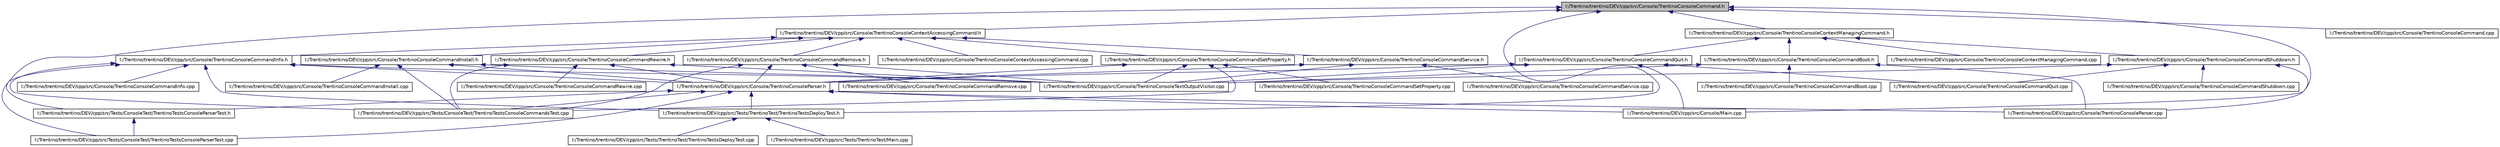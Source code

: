 digraph G
{
  edge [fontname="Helvetica",fontsize="10",labelfontname="Helvetica",labelfontsize="10"];
  node [fontname="Helvetica",fontsize="10",shape=record];
  Node1 [label="I:/Trentino/trentino/DEV/cpp/src/Console/TrentinoConsoleCommand.h",height=0.2,width=0.4,color="black", fillcolor="grey75", style="filled" fontcolor="black"];
  Node1 -> Node2 [dir="back",color="midnightblue",fontsize="10",style="solid",fontname="Helvetica"];
  Node2 [label="I:/Trentino/trentino/DEV/cpp/src/Console/Main.cpp",height=0.2,width=0.4,color="black", fillcolor="white", style="filled",URL="$_console_2_main_8cpp.html"];
  Node1 -> Node3 [dir="back",color="midnightblue",fontsize="10",style="solid",fontname="Helvetica"];
  Node3 [label="I:/Trentino/trentino/DEV/cpp/src/Console/TrentinoConsoleContextAccessingCommand.h",height=0.2,width=0.4,color="black", fillcolor="white", style="filled",URL="$_trentino_console_context_accessing_command_8h.html"];
  Node3 -> Node4 [dir="back",color="midnightblue",fontsize="10",style="solid",fontname="Helvetica"];
  Node4 [label="I:/Trentino/trentino/DEV/cpp/src/Console/TrentinoConsoleCommandInfo.h",height=0.2,width=0.4,color="black", fillcolor="white", style="filled",URL="$_trentino_console_command_info_8h.html"];
  Node4 -> Node5 [dir="back",color="midnightblue",fontsize="10",style="solid",fontname="Helvetica"];
  Node5 [label="I:/Trentino/trentino/DEV/cpp/src/Console/TrentinoConsoleParser.h",height=0.2,width=0.4,color="black", fillcolor="white", style="filled",URL="$_trentino_console_parser_8h.html"];
  Node5 -> Node2 [dir="back",color="midnightblue",fontsize="10",style="solid",fontname="Helvetica"];
  Node5 -> Node6 [dir="back",color="midnightblue",fontsize="10",style="solid",fontname="Helvetica"];
  Node6 [label="I:/Trentino/trentino/DEV/cpp/src/Console/TrentinoConsoleParser.cpp",height=0.2,width=0.4,color="black", fillcolor="white", style="filled",URL="$_trentino_console_parser_8cpp.html"];
  Node5 -> Node7 [dir="back",color="midnightblue",fontsize="10",style="solid",fontname="Helvetica"];
  Node7 [label="I:/Trentino/trentino/DEV/cpp/src/Tests/ConsoleTest/TrentinoTestsConsoleCommandsTest.cpp",height=0.2,width=0.4,color="black", fillcolor="white", style="filled",URL="$_trentino_tests_console_commands_test_8cpp.html"];
  Node5 -> Node8 [dir="back",color="midnightblue",fontsize="10",style="solid",fontname="Helvetica"];
  Node8 [label="I:/Trentino/trentino/DEV/cpp/src/Tests/ConsoleTest/TrentinoTestsConsoleParserTest.h",height=0.2,width=0.4,color="black", fillcolor="white", style="filled",URL="$_trentino_tests_console_parser_test_8h.html"];
  Node8 -> Node9 [dir="back",color="midnightblue",fontsize="10",style="solid",fontname="Helvetica"];
  Node9 [label="I:/Trentino/trentino/DEV/cpp/src/Tests/ConsoleTest/TrentinoTestsConsoleParserTest.cpp",height=0.2,width=0.4,color="black", fillcolor="white", style="filled",URL="$_trentino_tests_console_parser_test_8cpp.html"];
  Node5 -> Node9 [dir="back",color="midnightblue",fontsize="10",style="solid",fontname="Helvetica"];
  Node5 -> Node10 [dir="back",color="midnightblue",fontsize="10",style="solid",fontname="Helvetica"];
  Node10 [label="I:/Trentino/trentino/DEV/cpp/src/Tests/TrentinoTest/TrentinoTestsDeployTest.h",height=0.2,width=0.4,color="black", fillcolor="white", style="filled",URL="$_trentino_tests_deploy_test_8h.html"];
  Node10 -> Node11 [dir="back",color="midnightblue",fontsize="10",style="solid",fontname="Helvetica"];
  Node11 [label="I:/Trentino/trentino/DEV/cpp/src/Tests/TrentinoTest/Main.cpp",height=0.2,width=0.4,color="black", fillcolor="white", style="filled",URL="$_tests_2_trentino_test_2_main_8cpp.html"];
  Node10 -> Node12 [dir="back",color="midnightblue",fontsize="10",style="solid",fontname="Helvetica"];
  Node12 [label="I:/Trentino/trentino/DEV/cpp/src/Tests/TrentinoTest/TrentinoTestsDeployTest.cpp",height=0.2,width=0.4,color="black", fillcolor="white", style="filled",URL="$_trentino_tests_deploy_test_8cpp.html"];
  Node4 -> Node13 [dir="back",color="midnightblue",fontsize="10",style="solid",fontname="Helvetica"];
  Node13 [label="I:/Trentino/trentino/DEV/cpp/src/Console/TrentinoConsoleCommandInfo.cpp",height=0.2,width=0.4,color="black", fillcolor="white", style="filled",URL="$_trentino_console_command_info_8cpp.html"];
  Node4 -> Node14 [dir="back",color="midnightblue",fontsize="10",style="solid",fontname="Helvetica"];
  Node14 [label="I:/Trentino/trentino/DEV/cpp/src/Console/TrentinoConsoleTextOutputVisitor.cpp",height=0.2,width=0.4,color="black", fillcolor="white", style="filled",URL="$_trentino_console_text_output_visitor_8cpp.html"];
  Node4 -> Node7 [dir="back",color="midnightblue",fontsize="10",style="solid",fontname="Helvetica"];
  Node4 -> Node9 [dir="back",color="midnightblue",fontsize="10",style="solid",fontname="Helvetica"];
  Node4 -> Node10 [dir="back",color="midnightblue",fontsize="10",style="solid",fontname="Helvetica"];
  Node3 -> Node15 [dir="back",color="midnightblue",fontsize="10",style="solid",fontname="Helvetica"];
  Node15 [label="I:/Trentino/trentino/DEV/cpp/src/Console/TrentinoConsoleCommandInstall.h",height=0.2,width=0.4,color="black", fillcolor="white", style="filled",URL="$_trentino_console_command_install_8h.html"];
  Node15 -> Node5 [dir="back",color="midnightblue",fontsize="10",style="solid",fontname="Helvetica"];
  Node15 -> Node16 [dir="back",color="midnightblue",fontsize="10",style="solid",fontname="Helvetica"];
  Node16 [label="I:/Trentino/trentino/DEV/cpp/src/Console/TrentinoConsoleCommandInstall.cpp",height=0.2,width=0.4,color="black", fillcolor="white", style="filled",URL="$_trentino_console_command_install_8cpp.html"];
  Node15 -> Node14 [dir="back",color="midnightblue",fontsize="10",style="solid",fontname="Helvetica"];
  Node15 -> Node7 [dir="back",color="midnightblue",fontsize="10",style="solid",fontname="Helvetica"];
  Node3 -> Node17 [dir="back",color="midnightblue",fontsize="10",style="solid",fontname="Helvetica"];
  Node17 [label="I:/Trentino/trentino/DEV/cpp/src/Console/TrentinoConsoleCommandRemove.h",height=0.2,width=0.4,color="black", fillcolor="white", style="filled",URL="$_trentino_console_command_remove_8h.html"];
  Node17 -> Node5 [dir="back",color="midnightblue",fontsize="10",style="solid",fontname="Helvetica"];
  Node17 -> Node18 [dir="back",color="midnightblue",fontsize="10",style="solid",fontname="Helvetica"];
  Node18 [label="I:/Trentino/trentino/DEV/cpp/src/Console/TrentinoConsoleCommandRemove.cpp",height=0.2,width=0.4,color="black", fillcolor="white", style="filled",URL="$_trentino_console_command_remove_8cpp.html"];
  Node17 -> Node14 [dir="back",color="midnightblue",fontsize="10",style="solid",fontname="Helvetica"];
  Node17 -> Node7 [dir="back",color="midnightblue",fontsize="10",style="solid",fontname="Helvetica"];
  Node3 -> Node19 [dir="back",color="midnightblue",fontsize="10",style="solid",fontname="Helvetica"];
  Node19 [label="I:/Trentino/trentino/DEV/cpp/src/Console/TrentinoConsoleCommandRewire.h",height=0.2,width=0.4,color="black", fillcolor="white", style="filled",URL="$_trentino_console_command_rewire_8h.html"];
  Node19 -> Node5 [dir="back",color="midnightblue",fontsize="10",style="solid",fontname="Helvetica"];
  Node19 -> Node20 [dir="back",color="midnightblue",fontsize="10",style="solid",fontname="Helvetica"];
  Node20 [label="I:/Trentino/trentino/DEV/cpp/src/Console/TrentinoConsoleCommandRewire.cpp",height=0.2,width=0.4,color="black", fillcolor="white", style="filled",URL="$_trentino_console_command_rewire_8cpp.html"];
  Node19 -> Node14 [dir="back",color="midnightblue",fontsize="10",style="solid",fontname="Helvetica"];
  Node19 -> Node7 [dir="back",color="midnightblue",fontsize="10",style="solid",fontname="Helvetica"];
  Node3 -> Node21 [dir="back",color="midnightblue",fontsize="10",style="solid",fontname="Helvetica"];
  Node21 [label="I:/Trentino/trentino/DEV/cpp/src/Console/TrentinoConsoleCommandService.h",height=0.2,width=0.4,color="black", fillcolor="white", style="filled",URL="$_trentino_console_command_service_8h.html"];
  Node21 -> Node5 [dir="back",color="midnightblue",fontsize="10",style="solid",fontname="Helvetica"];
  Node21 -> Node22 [dir="back",color="midnightblue",fontsize="10",style="solid",fontname="Helvetica"];
  Node22 [label="I:/Trentino/trentino/DEV/cpp/src/Console/TrentinoConsoleCommandService.cpp",height=0.2,width=0.4,color="black", fillcolor="white", style="filled",URL="$_trentino_console_command_service_8cpp.html"];
  Node21 -> Node14 [dir="back",color="midnightblue",fontsize="10",style="solid",fontname="Helvetica"];
  Node3 -> Node23 [dir="back",color="midnightblue",fontsize="10",style="solid",fontname="Helvetica"];
  Node23 [label="I:/Trentino/trentino/DEV/cpp/src/Console/TrentinoConsoleCommandSetProperty.h",height=0.2,width=0.4,color="black", fillcolor="white", style="filled",URL="$_trentino_console_command_set_property_8h.html"];
  Node23 -> Node5 [dir="back",color="midnightblue",fontsize="10",style="solid",fontname="Helvetica"];
  Node23 -> Node24 [dir="back",color="midnightblue",fontsize="10",style="solid",fontname="Helvetica"];
  Node24 [label="I:/Trentino/trentino/DEV/cpp/src/Console/TrentinoConsoleCommandSetProperty.cpp",height=0.2,width=0.4,color="black", fillcolor="white", style="filled",URL="$_trentino_console_command_set_property_8cpp.html"];
  Node23 -> Node14 [dir="back",color="midnightblue",fontsize="10",style="solid",fontname="Helvetica"];
  Node23 -> Node7 [dir="back",color="midnightblue",fontsize="10",style="solid",fontname="Helvetica"];
  Node3 -> Node25 [dir="back",color="midnightblue",fontsize="10",style="solid",fontname="Helvetica"];
  Node25 [label="I:/Trentino/trentino/DEV/cpp/src/Console/TrentinoConsoleContextAccessingCommand.cpp",height=0.2,width=0.4,color="black", fillcolor="white", style="filled",URL="$_trentino_console_context_accessing_command_8cpp.html"];
  Node1 -> Node26 [dir="back",color="midnightblue",fontsize="10",style="solid",fontname="Helvetica"];
  Node26 [label="I:/Trentino/trentino/DEV/cpp/src/Console/TrentinoConsoleContextManagingCommand.h",height=0.2,width=0.4,color="black", fillcolor="white", style="filled",URL="$_trentino_console_context_managing_command_8h.html"];
  Node26 -> Node27 [dir="back",color="midnightblue",fontsize="10",style="solid",fontname="Helvetica"];
  Node27 [label="I:/Trentino/trentino/DEV/cpp/src/Console/TrentinoConsoleCommandQuit.h",height=0.2,width=0.4,color="black", fillcolor="white", style="filled",URL="$_trentino_console_command_quit_8h.html"];
  Node27 -> Node5 [dir="back",color="midnightblue",fontsize="10",style="solid",fontname="Helvetica"];
  Node27 -> Node2 [dir="back",color="midnightblue",fontsize="10",style="solid",fontname="Helvetica"];
  Node27 -> Node28 [dir="back",color="midnightblue",fontsize="10",style="solid",fontname="Helvetica"];
  Node28 [label="I:/Trentino/trentino/DEV/cpp/src/Console/TrentinoConsoleCommandQuit.cpp",height=0.2,width=0.4,color="black", fillcolor="white", style="filled",URL="$_trentino_console_command_quit_8cpp.html"];
  Node27 -> Node14 [dir="back",color="midnightblue",fontsize="10",style="solid",fontname="Helvetica"];
  Node26 -> Node29 [dir="back",color="midnightblue",fontsize="10",style="solid",fontname="Helvetica"];
  Node29 [label="I:/Trentino/trentino/DEV/cpp/src/Console/TrentinoConsoleCommandBoot.h",height=0.2,width=0.4,color="black", fillcolor="white", style="filled",URL="$_trentino_console_command_boot_8h.html"];
  Node29 -> Node30 [dir="back",color="midnightblue",fontsize="10",style="solid",fontname="Helvetica"];
  Node30 [label="I:/Trentino/trentino/DEV/cpp/src/Console/TrentinoConsoleCommandBoot.cpp",height=0.2,width=0.4,color="black", fillcolor="white", style="filled",URL="$_trentino_console_command_boot_8cpp.html"];
  Node29 -> Node6 [dir="back",color="midnightblue",fontsize="10",style="solid",fontname="Helvetica"];
  Node29 -> Node14 [dir="back",color="midnightblue",fontsize="10",style="solid",fontname="Helvetica"];
  Node26 -> Node31 [dir="back",color="midnightblue",fontsize="10",style="solid",fontname="Helvetica"];
  Node31 [label="I:/Trentino/trentino/DEV/cpp/src/Console/TrentinoConsoleCommandShutdown.h",height=0.2,width=0.4,color="black", fillcolor="white", style="filled",URL="$_trentino_console_command_shutdown_8h.html"];
  Node31 -> Node28 [dir="back",color="midnightblue",fontsize="10",style="solid",fontname="Helvetica"];
  Node31 -> Node32 [dir="back",color="midnightblue",fontsize="10",style="solid",fontname="Helvetica"];
  Node32 [label="I:/Trentino/trentino/DEV/cpp/src/Console/TrentinoConsoleCommandShutdown.cpp",height=0.2,width=0.4,color="black", fillcolor="white", style="filled",URL="$_trentino_console_command_shutdown_8cpp.html"];
  Node31 -> Node6 [dir="back",color="midnightblue",fontsize="10",style="solid",fontname="Helvetica"];
  Node31 -> Node14 [dir="back",color="midnightblue",fontsize="10",style="solid",fontname="Helvetica"];
  Node26 -> Node33 [dir="back",color="midnightblue",fontsize="10",style="solid",fontname="Helvetica"];
  Node33 [label="I:/Trentino/trentino/DEV/cpp/src/Console/TrentinoConsoleContextManagingCommand.cpp",height=0.2,width=0.4,color="black", fillcolor="white", style="filled",URL="$_trentino_console_context_managing_command_8cpp.html"];
  Node1 -> Node34 [dir="back",color="midnightblue",fontsize="10",style="solid",fontname="Helvetica"];
  Node34 [label="I:/Trentino/trentino/DEV/cpp/src/Console/TrentinoConsoleCommand.cpp",height=0.2,width=0.4,color="black", fillcolor="white", style="filled",URL="$_trentino_console_command_8cpp.html"];
  Node1 -> Node8 [dir="back",color="midnightblue",fontsize="10",style="solid",fontname="Helvetica"];
  Node1 -> Node10 [dir="back",color="midnightblue",fontsize="10",style="solid",fontname="Helvetica"];
}
